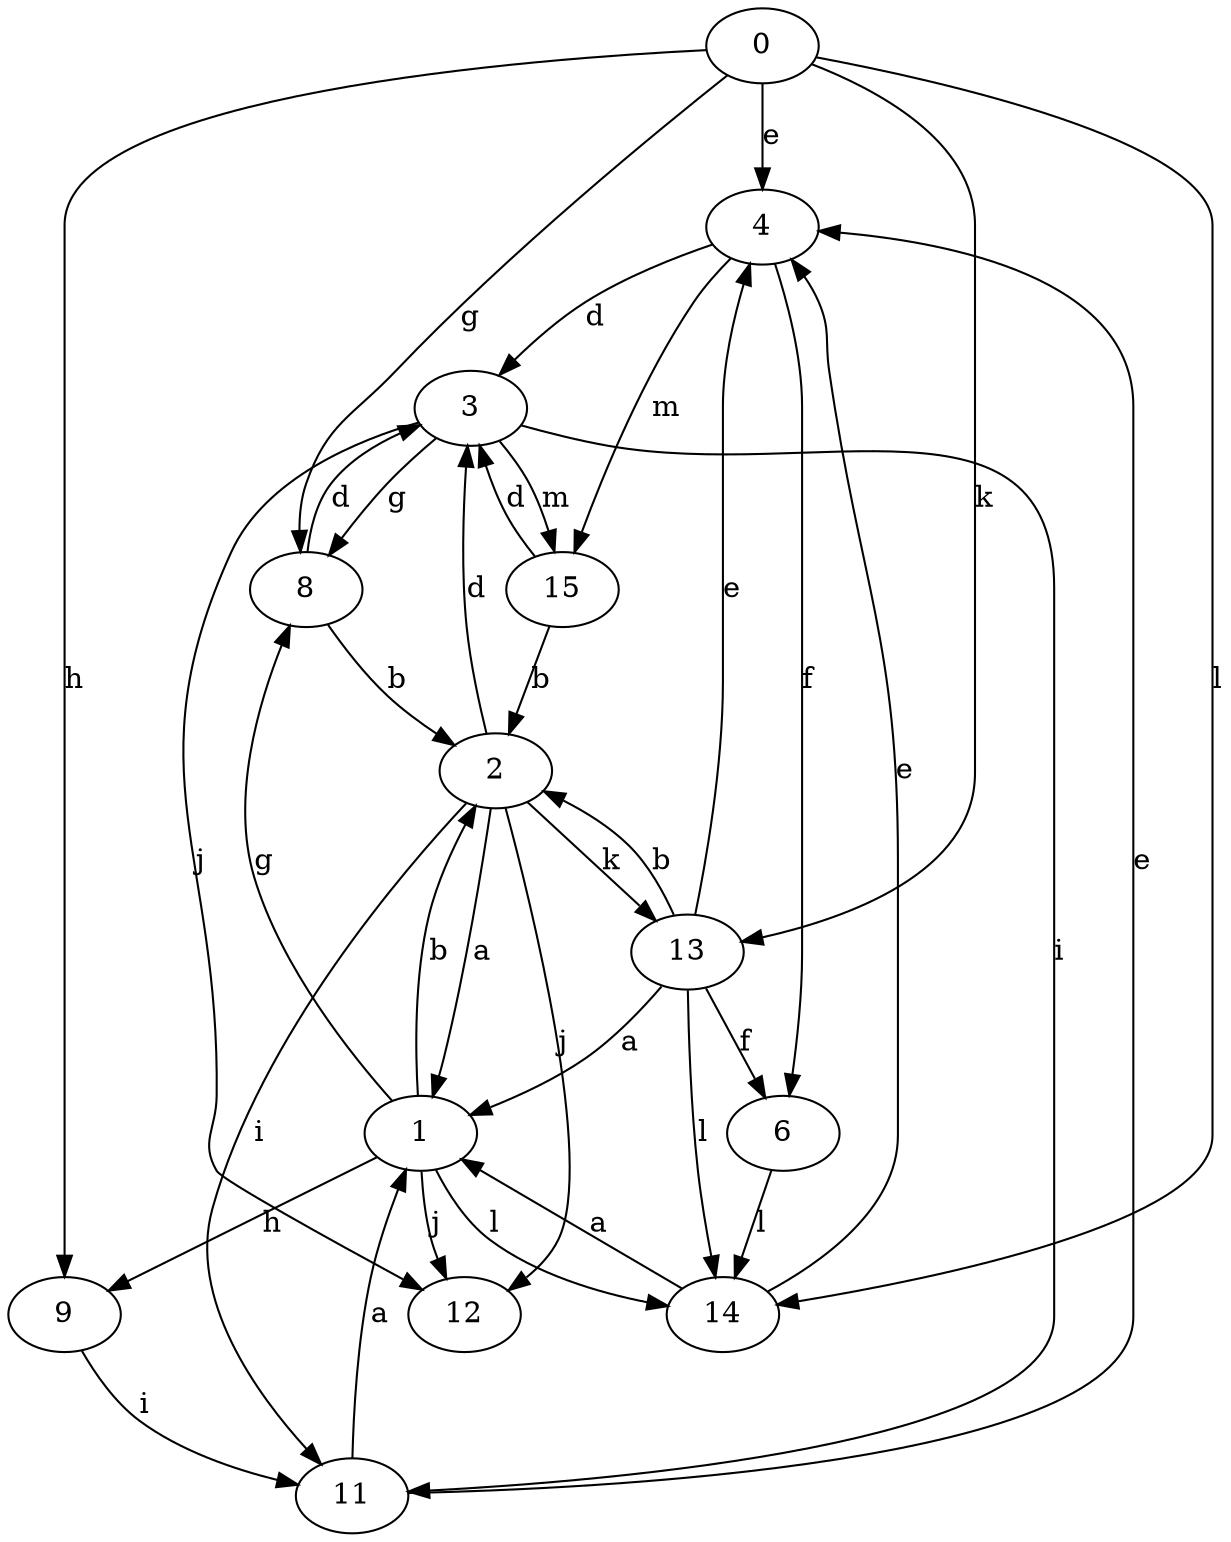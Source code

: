 strict digraph  {
0;
1;
2;
3;
4;
6;
8;
9;
11;
12;
13;
14;
15;
0 -> 4  [label=e];
0 -> 8  [label=g];
0 -> 9  [label=h];
0 -> 13  [label=k];
0 -> 14  [label=l];
1 -> 2  [label=b];
1 -> 8  [label=g];
1 -> 9  [label=h];
1 -> 12  [label=j];
1 -> 14  [label=l];
2 -> 1  [label=a];
2 -> 3  [label=d];
2 -> 11  [label=i];
2 -> 12  [label=j];
2 -> 13  [label=k];
3 -> 8  [label=g];
3 -> 11  [label=i];
3 -> 12  [label=j];
3 -> 15  [label=m];
4 -> 3  [label=d];
4 -> 6  [label=f];
4 -> 15  [label=m];
6 -> 14  [label=l];
8 -> 2  [label=b];
8 -> 3  [label=d];
9 -> 11  [label=i];
11 -> 1  [label=a];
11 -> 4  [label=e];
13 -> 1  [label=a];
13 -> 2  [label=b];
13 -> 4  [label=e];
13 -> 6  [label=f];
13 -> 14  [label=l];
14 -> 1  [label=a];
14 -> 4  [label=e];
15 -> 2  [label=b];
15 -> 3  [label=d];
}
